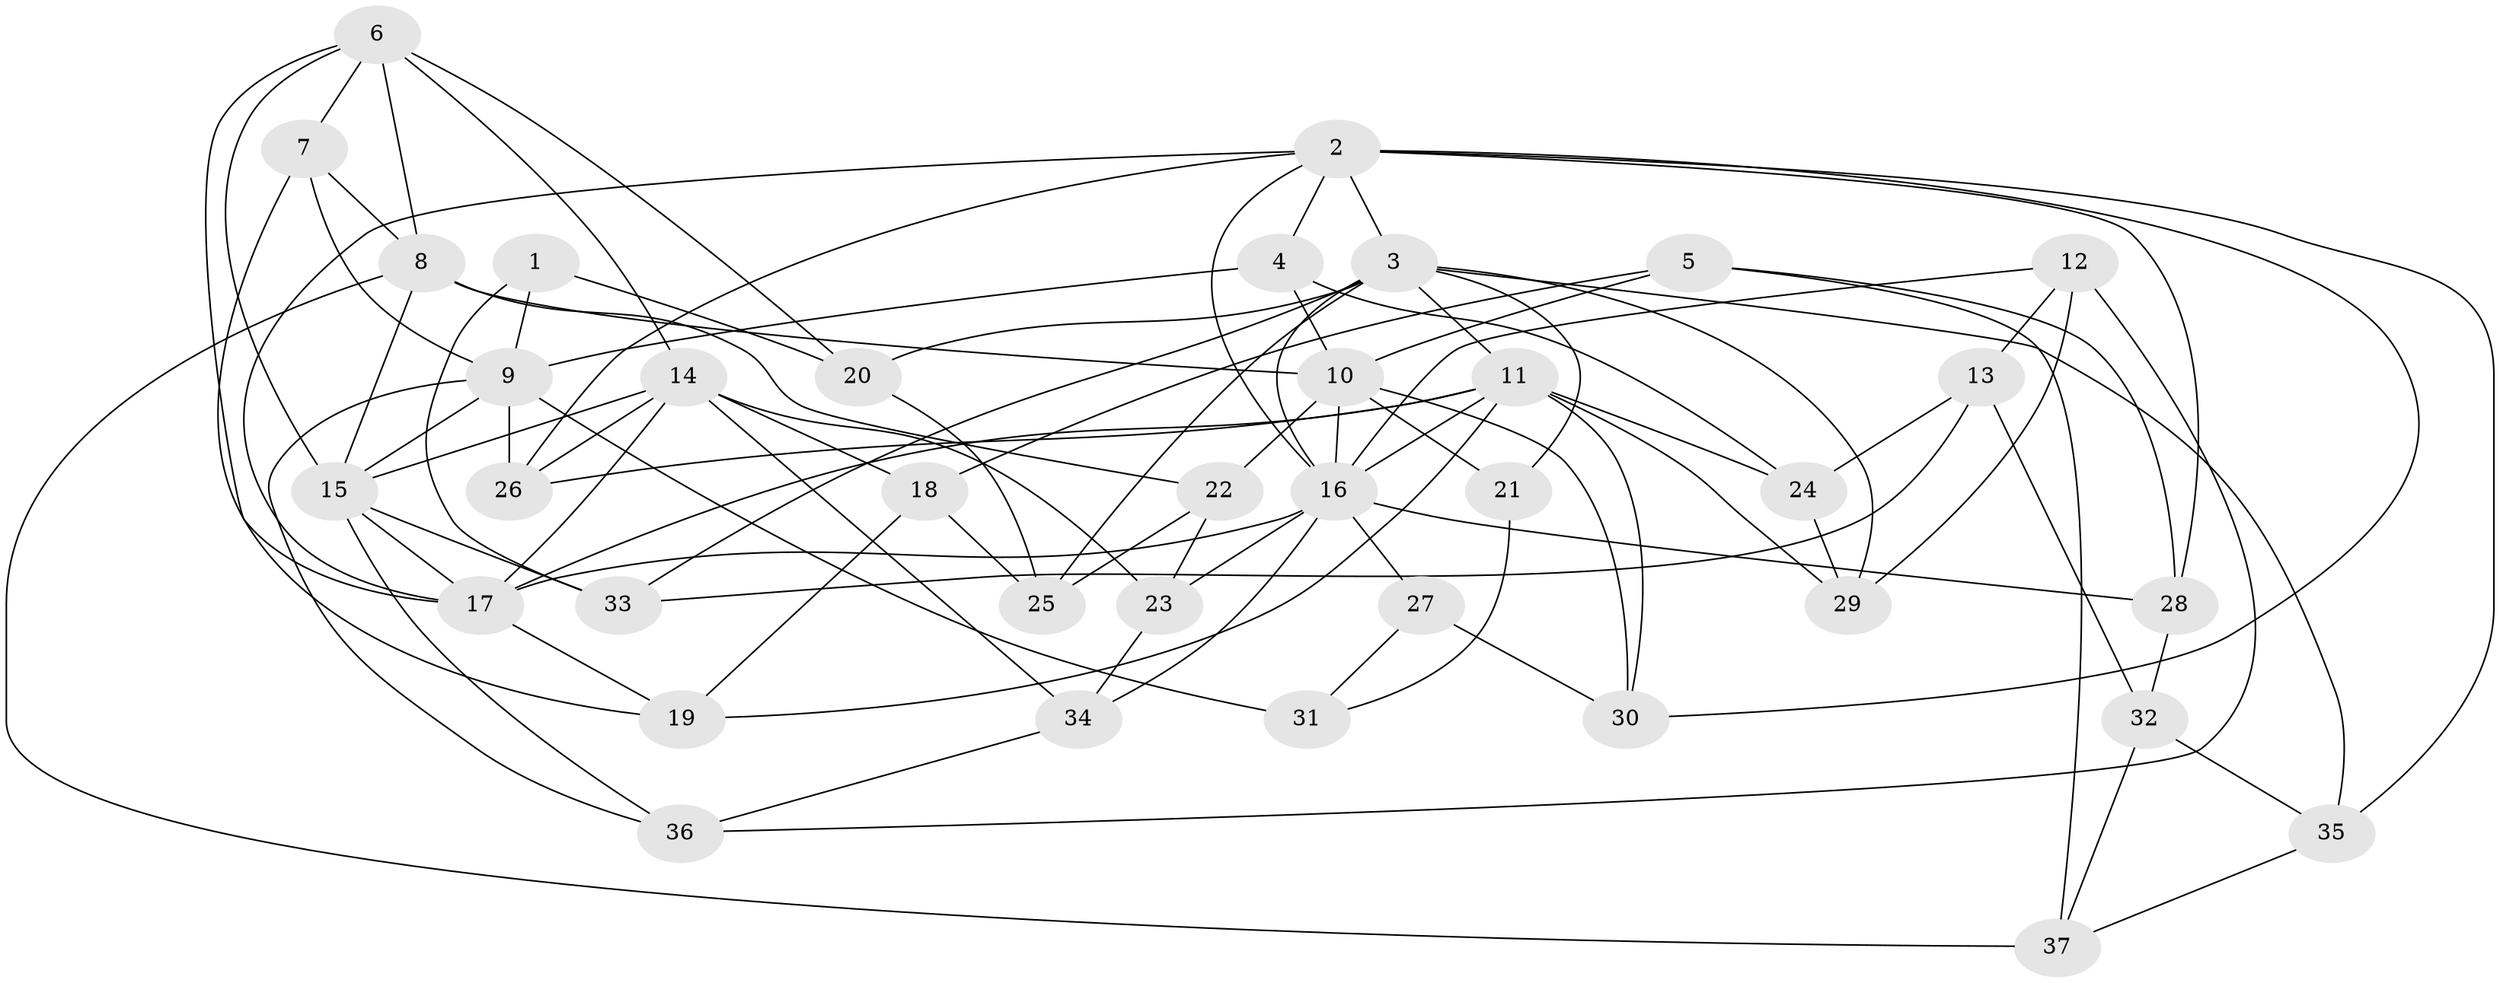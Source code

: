 // original degree distribution, {4: 1.0}
// Generated by graph-tools (version 1.1) at 2025/38/03/09/25 02:38:05]
// undirected, 37 vertices, 91 edges
graph export_dot {
graph [start="1"]
  node [color=gray90,style=filled];
  1;
  2;
  3;
  4;
  5;
  6;
  7;
  8;
  9;
  10;
  11;
  12;
  13;
  14;
  15;
  16;
  17;
  18;
  19;
  20;
  21;
  22;
  23;
  24;
  25;
  26;
  27;
  28;
  29;
  30;
  31;
  32;
  33;
  34;
  35;
  36;
  37;
  1 -- 9 [weight=2.0];
  1 -- 20 [weight=1.0];
  1 -- 33 [weight=1.0];
  2 -- 3 [weight=2.0];
  2 -- 4 [weight=1.0];
  2 -- 16 [weight=1.0];
  2 -- 17 [weight=2.0];
  2 -- 26 [weight=1.0];
  2 -- 28 [weight=1.0];
  2 -- 30 [weight=1.0];
  2 -- 35 [weight=1.0];
  3 -- 11 [weight=1.0];
  3 -- 16 [weight=1.0];
  3 -- 20 [weight=1.0];
  3 -- 21 [weight=1.0];
  3 -- 25 [weight=1.0];
  3 -- 29 [weight=1.0];
  3 -- 33 [weight=1.0];
  3 -- 35 [weight=1.0];
  4 -- 9 [weight=1.0];
  4 -- 10 [weight=1.0];
  4 -- 24 [weight=1.0];
  5 -- 10 [weight=1.0];
  5 -- 18 [weight=1.0];
  5 -- 28 [weight=1.0];
  5 -- 37 [weight=1.0];
  6 -- 7 [weight=1.0];
  6 -- 8 [weight=2.0];
  6 -- 14 [weight=2.0];
  6 -- 15 [weight=3.0];
  6 -- 17 [weight=1.0];
  6 -- 20 [weight=1.0];
  7 -- 8 [weight=1.0];
  7 -- 9 [weight=1.0];
  7 -- 19 [weight=1.0];
  8 -- 10 [weight=2.0];
  8 -- 15 [weight=1.0];
  8 -- 22 [weight=1.0];
  8 -- 37 [weight=1.0];
  9 -- 15 [weight=2.0];
  9 -- 26 [weight=1.0];
  9 -- 31 [weight=2.0];
  9 -- 36 [weight=1.0];
  10 -- 16 [weight=2.0];
  10 -- 21 [weight=2.0];
  10 -- 22 [weight=1.0];
  10 -- 30 [weight=1.0];
  11 -- 16 [weight=1.0];
  11 -- 17 [weight=1.0];
  11 -- 19 [weight=1.0];
  11 -- 24 [weight=1.0];
  11 -- 26 [weight=1.0];
  11 -- 29 [weight=1.0];
  11 -- 30 [weight=1.0];
  12 -- 13 [weight=1.0];
  12 -- 16 [weight=1.0];
  12 -- 29 [weight=1.0];
  12 -- 36 [weight=1.0];
  13 -- 24 [weight=1.0];
  13 -- 32 [weight=1.0];
  13 -- 33 [weight=1.0];
  14 -- 15 [weight=1.0];
  14 -- 17 [weight=1.0];
  14 -- 18 [weight=1.0];
  14 -- 23 [weight=1.0];
  14 -- 26 [weight=1.0];
  14 -- 34 [weight=1.0];
  15 -- 17 [weight=1.0];
  15 -- 33 [weight=1.0];
  15 -- 36 [weight=1.0];
  16 -- 17 [weight=1.0];
  16 -- 23 [weight=1.0];
  16 -- 27 [weight=2.0];
  16 -- 28 [weight=1.0];
  16 -- 34 [weight=1.0];
  17 -- 19 [weight=1.0];
  18 -- 19 [weight=1.0];
  18 -- 25 [weight=1.0];
  20 -- 25 [weight=1.0];
  21 -- 31 [weight=1.0];
  22 -- 23 [weight=1.0];
  22 -- 25 [weight=1.0];
  23 -- 34 [weight=1.0];
  24 -- 29 [weight=1.0];
  27 -- 30 [weight=1.0];
  27 -- 31 [weight=1.0];
  28 -- 32 [weight=1.0];
  32 -- 35 [weight=1.0];
  32 -- 37 [weight=1.0];
  34 -- 36 [weight=1.0];
  35 -- 37 [weight=1.0];
}
